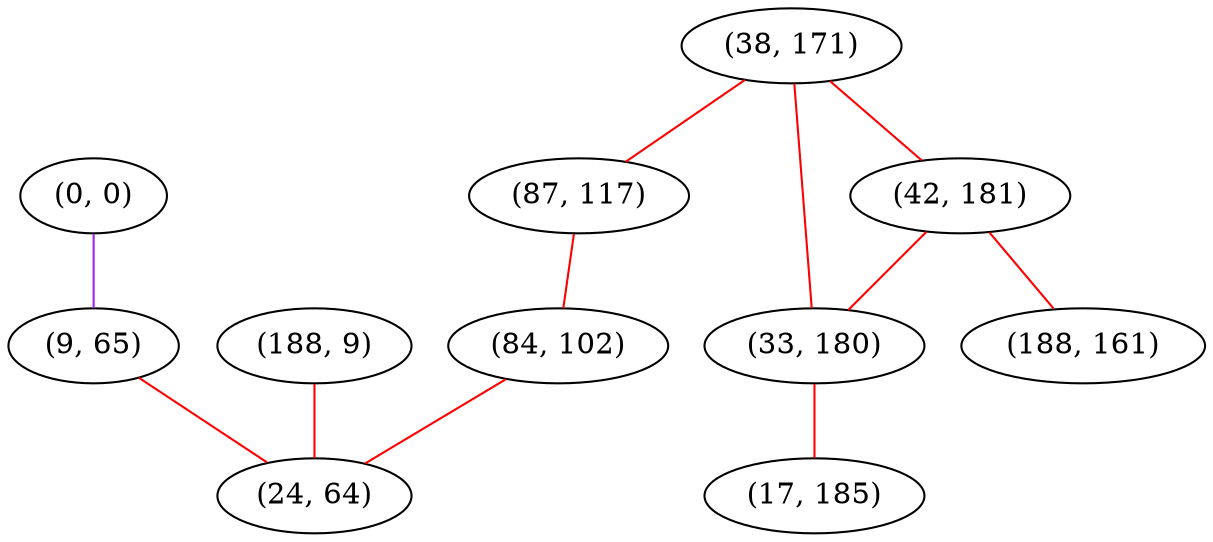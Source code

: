 graph "" {
"(0, 0)";
"(9, 65)";
"(38, 171)";
"(188, 9)";
"(42, 181)";
"(87, 117)";
"(188, 161)";
"(84, 102)";
"(24, 64)";
"(33, 180)";
"(17, 185)";
"(0, 0)" -- "(9, 65)"  [color=purple, key=0, weight=4];
"(9, 65)" -- "(24, 64)"  [color=red, key=0, weight=1];
"(38, 171)" -- "(42, 181)"  [color=red, key=0, weight=1];
"(38, 171)" -- "(87, 117)"  [color=red, key=0, weight=1];
"(38, 171)" -- "(33, 180)"  [color=red, key=0, weight=1];
"(188, 9)" -- "(24, 64)"  [color=red, key=0, weight=1];
"(42, 181)" -- "(188, 161)"  [color=red, key=0, weight=1];
"(42, 181)" -- "(33, 180)"  [color=red, key=0, weight=1];
"(87, 117)" -- "(84, 102)"  [color=red, key=0, weight=1];
"(84, 102)" -- "(24, 64)"  [color=red, key=0, weight=1];
"(33, 180)" -- "(17, 185)"  [color=red, key=0, weight=1];
}
